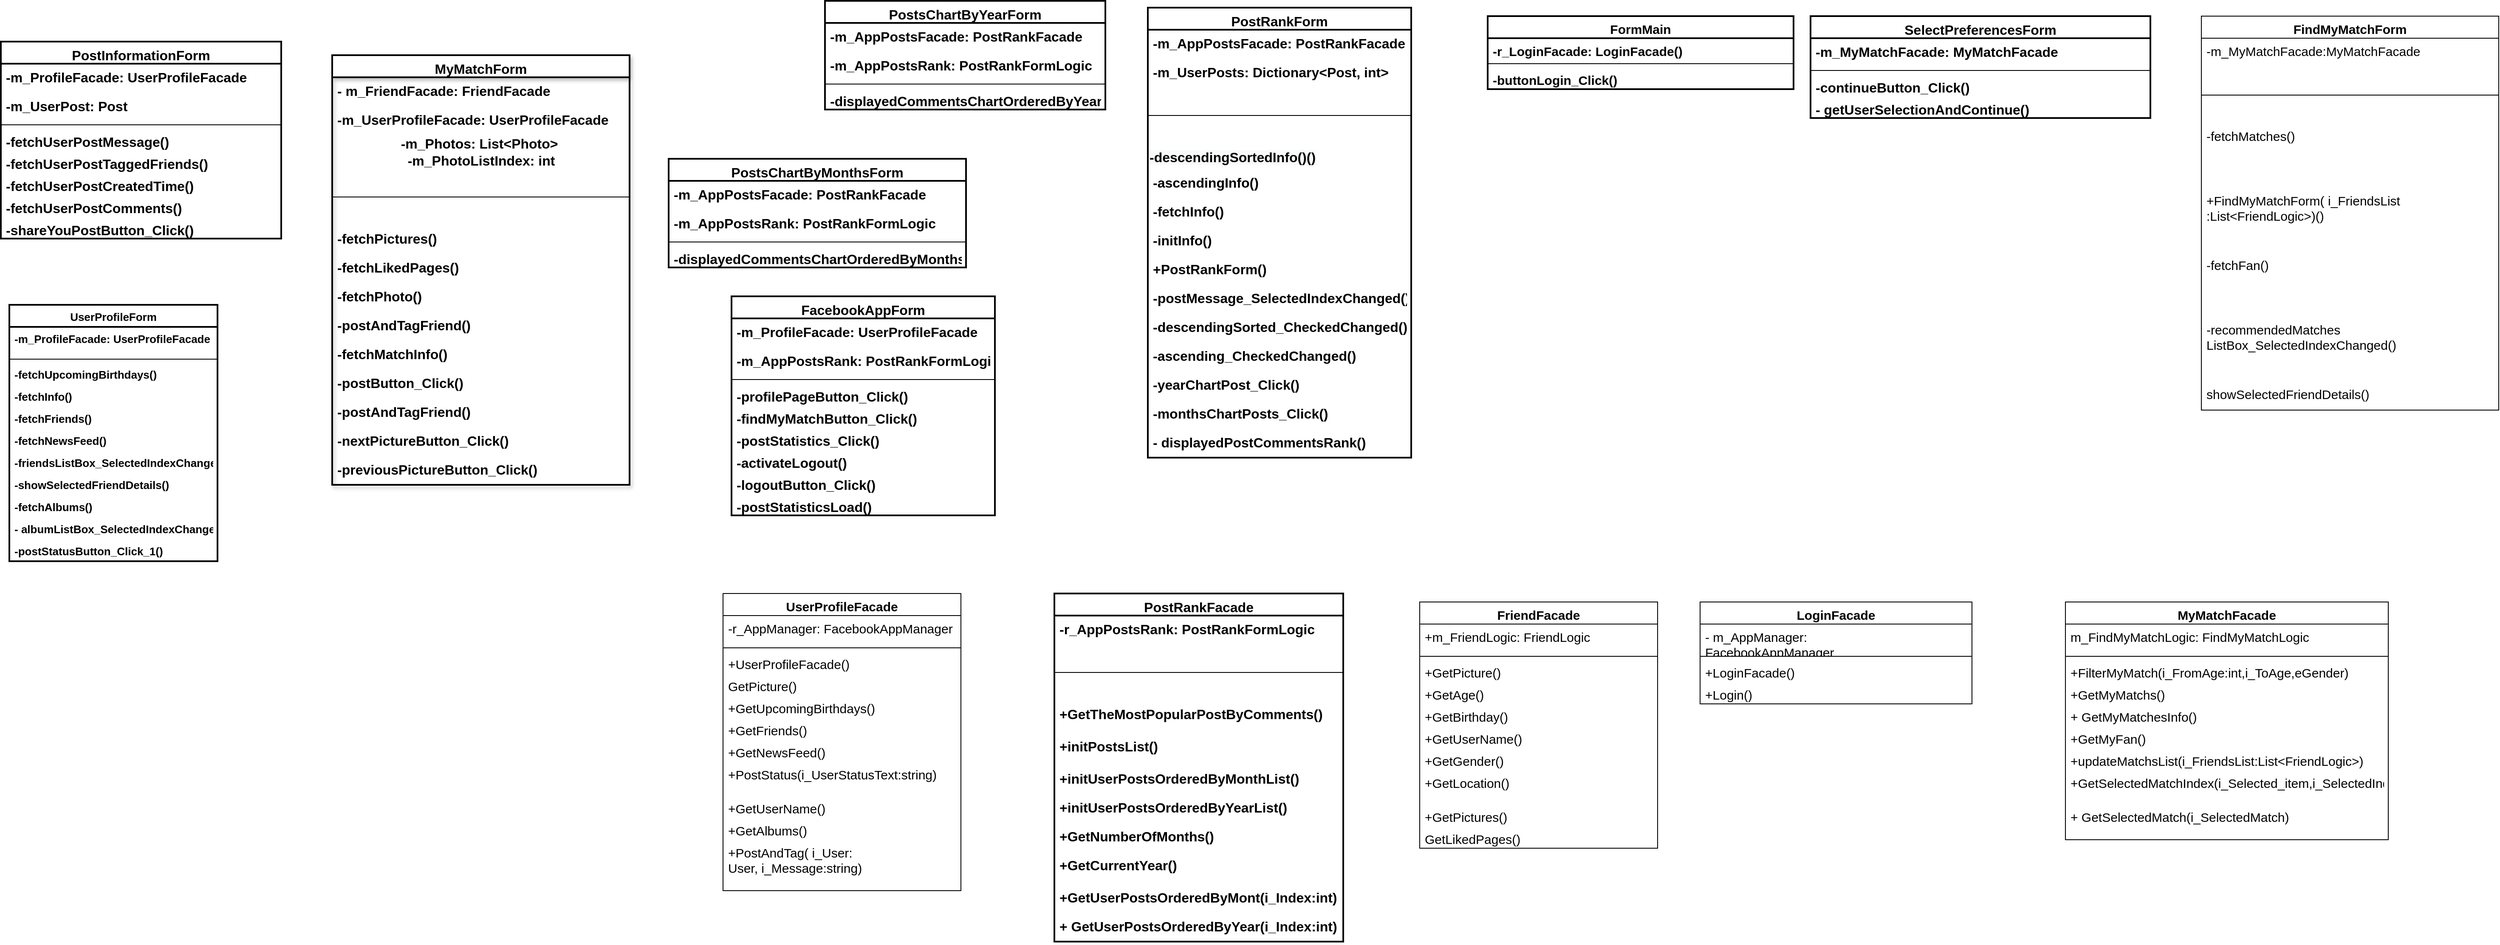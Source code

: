 <mxfile version="15.7.3" type="device"><diagram id="BC6p_SAtIp1NFy3oTph0" name="Page-1"><mxGraphModel dx="6889" dy="3497" grid="1" gridSize="10" guides="1" tooltips="1" connect="1" arrows="1" fold="1" page="1" pageScale="1" pageWidth="827" pageHeight="1169" math="0" shadow="0"><root><mxCell id="0"/><mxCell id="1" parent="0"/><mxCell id="ArRMYHsxe0wzCzeRXzFu-1" value="UserProfileFacade" style="swimlane;fontStyle=1;align=center;verticalAlign=top;childLayout=stackLayout;horizontal=1;startSize=26;horizontalStack=0;resizeParent=1;resizeParentMax=0;resizeLast=0;collapsible=1;marginBottom=0;fontSize=15;" parent="1" vertex="1"><mxGeometry x="-1590" y="50" width="280" height="350" as="geometry"/></mxCell><mxCell id="ArRMYHsxe0wzCzeRXzFu-2" value="-r_AppManager: FacebookAppManager" style="text;strokeColor=none;fillColor=none;align=left;verticalAlign=top;spacingLeft=4;spacingRight=4;overflow=hidden;rotatable=0;points=[[0,0.5],[1,0.5]];portConstraint=eastwest;fontSize=15;" parent="ArRMYHsxe0wzCzeRXzFu-1" vertex="1"><mxGeometry y="26" width="280" height="34" as="geometry"/></mxCell><mxCell id="ArRMYHsxe0wzCzeRXzFu-3" value="" style="line;strokeWidth=1;fillColor=none;align=left;verticalAlign=middle;spacingTop=-1;spacingLeft=3;spacingRight=3;rotatable=0;labelPosition=right;points=[];portConstraint=eastwest;fontSize=15;" parent="ArRMYHsxe0wzCzeRXzFu-1" vertex="1"><mxGeometry y="60" width="280" height="8" as="geometry"/></mxCell><mxCell id="ArRMYHsxe0wzCzeRXzFu-4" value="+UserProfileFacade()" style="text;strokeColor=none;fillColor=none;align=left;verticalAlign=top;spacingLeft=4;spacingRight=4;overflow=hidden;rotatable=0;points=[[0,0.5],[1,0.5]];portConstraint=eastwest;fontSize=15;" parent="ArRMYHsxe0wzCzeRXzFu-1" vertex="1"><mxGeometry y="68" width="280" height="26" as="geometry"/></mxCell><mxCell id="ArRMYHsxe0wzCzeRXzFu-5" value="GetPicture()" style="text;strokeColor=none;fillColor=none;align=left;verticalAlign=top;spacingLeft=4;spacingRight=4;overflow=hidden;rotatable=0;points=[[0,0.5],[1,0.5]];portConstraint=eastwest;fontSize=15;" parent="ArRMYHsxe0wzCzeRXzFu-1" vertex="1"><mxGeometry y="94" width="280" height="26" as="geometry"/></mxCell><mxCell id="ArRMYHsxe0wzCzeRXzFu-6" value="+GetUpcomingBirthdays()" style="text;strokeColor=none;fillColor=none;align=left;verticalAlign=top;spacingLeft=4;spacingRight=4;overflow=hidden;rotatable=0;points=[[0,0.5],[1,0.5]];portConstraint=eastwest;fontSize=15;" parent="ArRMYHsxe0wzCzeRXzFu-1" vertex="1"><mxGeometry y="120" width="280" height="26" as="geometry"/></mxCell><mxCell id="ArRMYHsxe0wzCzeRXzFu-7" value="+GetFriends()" style="text;strokeColor=none;fillColor=none;align=left;verticalAlign=top;spacingLeft=4;spacingRight=4;overflow=hidden;rotatable=0;points=[[0,0.5],[1,0.5]];portConstraint=eastwest;fontSize=15;" parent="ArRMYHsxe0wzCzeRXzFu-1" vertex="1"><mxGeometry y="146" width="280" height="26" as="geometry"/></mxCell><mxCell id="ArRMYHsxe0wzCzeRXzFu-8" value="+GetNewsFeed()" style="text;strokeColor=none;fillColor=none;align=left;verticalAlign=top;spacingLeft=4;spacingRight=4;overflow=hidden;rotatable=0;points=[[0,0.5],[1,0.5]];portConstraint=eastwest;fontSize=15;" parent="ArRMYHsxe0wzCzeRXzFu-1" vertex="1"><mxGeometry y="172" width="280" height="26" as="geometry"/></mxCell><mxCell id="ArRMYHsxe0wzCzeRXzFu-9" value="+PostStatus(i_UserStatusText:string)" style="text;strokeColor=none;fillColor=none;align=left;verticalAlign=top;spacingLeft=4;spacingRight=4;overflow=hidden;rotatable=0;points=[[0,0.5],[1,0.5]];portConstraint=eastwest;fontSize=15;" parent="ArRMYHsxe0wzCzeRXzFu-1" vertex="1"><mxGeometry y="198" width="280" height="40" as="geometry"/></mxCell><mxCell id="ArRMYHsxe0wzCzeRXzFu-10" value="+GetUserName()" style="text;strokeColor=none;fillColor=none;align=left;verticalAlign=top;spacingLeft=4;spacingRight=4;overflow=hidden;rotatable=0;points=[[0,0.5],[1,0.5]];portConstraint=eastwest;fontSize=15;" parent="ArRMYHsxe0wzCzeRXzFu-1" vertex="1"><mxGeometry y="238" width="280" height="26" as="geometry"/></mxCell><mxCell id="ArRMYHsxe0wzCzeRXzFu-11" value="+GetAlbums()" style="text;strokeColor=none;fillColor=none;align=left;verticalAlign=top;spacingLeft=4;spacingRight=4;overflow=hidden;rotatable=0;points=[[0,0.5],[1,0.5]];portConstraint=eastwest;fontSize=15;" parent="ArRMYHsxe0wzCzeRXzFu-1" vertex="1"><mxGeometry y="264" width="280" height="26" as="geometry"/></mxCell><mxCell id="ArRMYHsxe0wzCzeRXzFu-12" value="+PostAndTag( i_User:&#10;User, i_Message:string)" style="text;strokeColor=none;fillColor=none;align=left;verticalAlign=top;spacingLeft=4;spacingRight=4;overflow=hidden;rotatable=0;points=[[0,0.5],[1,0.5]];portConstraint=eastwest;fontSize=15;" parent="ArRMYHsxe0wzCzeRXzFu-1" vertex="1"><mxGeometry y="290" width="280" height="60" as="geometry"/></mxCell><mxCell id="Hckl_3sYu1NP0Hbm4hCR-1" value="PostRankFacade" style="swimlane;fontStyle=1;align=center;verticalAlign=top;childLayout=stackLayout;horizontal=1;startSize=26;horizontalStack=0;resizeParent=1;resizeParentMax=0;resizeLast=0;collapsible=1;marginBottom=0;fontSize=16;strokeWidth=2;" vertex="1" parent="1"><mxGeometry x="-1200" y="50" width="340" height="410" as="geometry"/></mxCell><mxCell id="Hckl_3sYu1NP0Hbm4hCR-2" value="-r_AppPostsRank: PostRankFormLogic" style="text;strokeColor=none;fillColor=none;align=left;verticalAlign=top;spacingLeft=4;spacingRight=4;overflow=hidden;rotatable=0;points=[[0,0.5],[1,0.5]];portConstraint=eastwest;fontSize=16;fontStyle=1" vertex="1" parent="Hckl_3sYu1NP0Hbm4hCR-1"><mxGeometry y="26" width="340" height="34" as="geometry"/></mxCell><mxCell id="Hckl_3sYu1NP0Hbm4hCR-5" value="" style="line;strokeWidth=1;fillColor=none;align=left;verticalAlign=middle;spacingTop=-1;spacingLeft=3;spacingRight=3;rotatable=0;labelPosition=right;points=[];portConstraint=eastwest;fontSize=16;fontStyle=1" vertex="1" parent="Hckl_3sYu1NP0Hbm4hCR-1"><mxGeometry y="60" width="340" height="66" as="geometry"/></mxCell><mxCell id="Hckl_3sYu1NP0Hbm4hCR-13" value="+GetTheMostPopularPostByComments()" style="text;align=left;verticalAlign=top;spacingLeft=4;spacingRight=4;overflow=hidden;rotatable=0;points=[[0,0.5],[1,0.5]];portConstraint=eastwest;fontSize=16;fontStyle=1" vertex="1" parent="Hckl_3sYu1NP0Hbm4hCR-1"><mxGeometry y="126" width="340" height="38" as="geometry"/></mxCell><mxCell id="Hckl_3sYu1NP0Hbm4hCR-14" value="+initPostsList()" style="text;align=left;verticalAlign=top;spacingLeft=4;spacingRight=4;overflow=hidden;rotatable=0;points=[[0,0.5],[1,0.5]];portConstraint=eastwest;fontSize=16;fontStyle=1" vertex="1" parent="Hckl_3sYu1NP0Hbm4hCR-1"><mxGeometry y="164" width="340" height="38" as="geometry"/></mxCell><mxCell id="Hckl_3sYu1NP0Hbm4hCR-6" value="+initUserPostsOrderedByMonthList()" style="text;align=left;verticalAlign=top;spacingLeft=4;spacingRight=4;overflow=hidden;rotatable=0;points=[[0,0.5],[1,0.5]];portConstraint=eastwest;fontSize=16;fontStyle=1" vertex="1" parent="Hckl_3sYu1NP0Hbm4hCR-1"><mxGeometry y="202" width="340" height="34" as="geometry"/></mxCell><mxCell id="Hckl_3sYu1NP0Hbm4hCR-7" value="+initUserPostsOrderedByYearList()" style="text;align=left;verticalAlign=top;spacingLeft=4;spacingRight=4;overflow=hidden;rotatable=0;points=[[0,0.5],[1,0.5]];portConstraint=eastwest;fontSize=16;fontStyle=1" vertex="1" parent="Hckl_3sYu1NP0Hbm4hCR-1"><mxGeometry y="236" width="340" height="34" as="geometry"/></mxCell><mxCell id="Hckl_3sYu1NP0Hbm4hCR-8" value="+GetNumberOfMonths()" style="text;align=left;verticalAlign=top;spacingLeft=4;spacingRight=4;overflow=hidden;rotatable=0;points=[[0,0.5],[1,0.5]];portConstraint=eastwest;fontSize=16;fontStyle=1" vertex="1" parent="Hckl_3sYu1NP0Hbm4hCR-1"><mxGeometry y="270" width="340" height="34" as="geometry"/></mxCell><mxCell id="Hckl_3sYu1NP0Hbm4hCR-9" value="+GetCurrentYear()" style="text;align=left;verticalAlign=top;spacingLeft=4;spacingRight=4;overflow=hidden;rotatable=0;points=[[0,0.5],[1,0.5]];portConstraint=eastwest;fontSize=16;fontStyle=1" vertex="1" parent="Hckl_3sYu1NP0Hbm4hCR-1"><mxGeometry y="304" width="340" height="38" as="geometry"/></mxCell><mxCell id="Hckl_3sYu1NP0Hbm4hCR-10" value="+GetUserPostsOrderedByMont(i_Index:int)" style="text;align=left;verticalAlign=top;spacingLeft=4;spacingRight=4;overflow=hidden;rotatable=0;points=[[0,0.5],[1,0.5]];portConstraint=eastwest;fontSize=16;fontStyle=1" vertex="1" parent="Hckl_3sYu1NP0Hbm4hCR-1"><mxGeometry y="342" width="340" height="34" as="geometry"/></mxCell><mxCell id="Hckl_3sYu1NP0Hbm4hCR-11" value="+ GetUserPostsOrderedByYear(i_Index:int)" style="text;align=left;verticalAlign=top;spacingLeft=4;spacingRight=4;overflow=hidden;rotatable=0;points=[[0,0.5],[1,0.5]];portConstraint=eastwest;fontSize=16;fontStyle=1" vertex="1" parent="Hckl_3sYu1NP0Hbm4hCR-1"><mxGeometry y="376" width="340" height="34" as="geometry"/></mxCell><mxCell id="Hckl_3sYu1NP0Hbm4hCR-16" value="FriendFacade" style="swimlane;fontStyle=1;align=center;verticalAlign=top;childLayout=stackLayout;horizontal=1;startSize=26;horizontalStack=0;resizeParent=1;resizeParentMax=0;resizeLast=0;collapsible=1;marginBottom=0;fontSize=15;" vertex="1" parent="1"><mxGeometry x="-770" y="60" width="280" height="290" as="geometry"/></mxCell><mxCell id="Hckl_3sYu1NP0Hbm4hCR-17" value="+m_FriendLogic: FriendLogic" style="text;strokeColor=none;fillColor=none;align=left;verticalAlign=top;spacingLeft=4;spacingRight=4;overflow=hidden;rotatable=0;points=[[0,0.5],[1,0.5]];portConstraint=eastwest;fontSize=15;" vertex="1" parent="Hckl_3sYu1NP0Hbm4hCR-16"><mxGeometry y="26" width="280" height="34" as="geometry"/></mxCell><mxCell id="Hckl_3sYu1NP0Hbm4hCR-18" value="" style="line;strokeWidth=1;fillColor=none;align=left;verticalAlign=middle;spacingTop=-1;spacingLeft=3;spacingRight=3;rotatable=0;labelPosition=right;points=[];portConstraint=eastwest;fontSize=15;" vertex="1" parent="Hckl_3sYu1NP0Hbm4hCR-16"><mxGeometry y="60" width="280" height="8" as="geometry"/></mxCell><mxCell id="Hckl_3sYu1NP0Hbm4hCR-19" value="+GetPicture()" style="text;strokeColor=none;fillColor=none;align=left;verticalAlign=top;spacingLeft=4;spacingRight=4;overflow=hidden;rotatable=0;points=[[0,0.5],[1,0.5]];portConstraint=eastwest;fontSize=15;" vertex="1" parent="Hckl_3sYu1NP0Hbm4hCR-16"><mxGeometry y="68" width="280" height="26" as="geometry"/></mxCell><mxCell id="Hckl_3sYu1NP0Hbm4hCR-20" value="+GetAge()" style="text;strokeColor=none;fillColor=none;align=left;verticalAlign=top;spacingLeft=4;spacingRight=4;overflow=hidden;rotatable=0;points=[[0,0.5],[1,0.5]];portConstraint=eastwest;fontSize=15;" vertex="1" parent="Hckl_3sYu1NP0Hbm4hCR-16"><mxGeometry y="94" width="280" height="26" as="geometry"/></mxCell><mxCell id="Hckl_3sYu1NP0Hbm4hCR-21" value="+GetBirthday()" style="text;strokeColor=none;fillColor=none;align=left;verticalAlign=top;spacingLeft=4;spacingRight=4;overflow=hidden;rotatable=0;points=[[0,0.5],[1,0.5]];portConstraint=eastwest;fontSize=15;" vertex="1" parent="Hckl_3sYu1NP0Hbm4hCR-16"><mxGeometry y="120" width="280" height="26" as="geometry"/></mxCell><mxCell id="Hckl_3sYu1NP0Hbm4hCR-22" value="+GetUserName()" style="text;strokeColor=none;fillColor=none;align=left;verticalAlign=top;spacingLeft=4;spacingRight=4;overflow=hidden;rotatable=0;points=[[0,0.5],[1,0.5]];portConstraint=eastwest;fontSize=15;" vertex="1" parent="Hckl_3sYu1NP0Hbm4hCR-16"><mxGeometry y="146" width="280" height="26" as="geometry"/></mxCell><mxCell id="Hckl_3sYu1NP0Hbm4hCR-23" value="+GetGender()" style="text;strokeColor=none;fillColor=none;align=left;verticalAlign=top;spacingLeft=4;spacingRight=4;overflow=hidden;rotatable=0;points=[[0,0.5],[1,0.5]];portConstraint=eastwest;fontSize=15;" vertex="1" parent="Hckl_3sYu1NP0Hbm4hCR-16"><mxGeometry y="172" width="280" height="26" as="geometry"/></mxCell><mxCell id="Hckl_3sYu1NP0Hbm4hCR-24" value="+GetLocation()" style="text;strokeColor=none;fillColor=none;align=left;verticalAlign=top;spacingLeft=4;spacingRight=4;overflow=hidden;rotatable=0;points=[[0,0.5],[1,0.5]];portConstraint=eastwest;fontSize=15;" vertex="1" parent="Hckl_3sYu1NP0Hbm4hCR-16"><mxGeometry y="198" width="280" height="40" as="geometry"/></mxCell><mxCell id="Hckl_3sYu1NP0Hbm4hCR-25" value="+GetPictures()" style="text;strokeColor=none;fillColor=none;align=left;verticalAlign=top;spacingLeft=4;spacingRight=4;overflow=hidden;rotatable=0;points=[[0,0.5],[1,0.5]];portConstraint=eastwest;fontSize=15;" vertex="1" parent="Hckl_3sYu1NP0Hbm4hCR-16"><mxGeometry y="238" width="280" height="26" as="geometry"/></mxCell><mxCell id="Hckl_3sYu1NP0Hbm4hCR-26" value="GetLikedPages()" style="text;strokeColor=none;fillColor=none;align=left;verticalAlign=top;spacingLeft=4;spacingRight=4;overflow=hidden;rotatable=0;points=[[0,0.5],[1,0.5]];portConstraint=eastwest;fontSize=15;" vertex="1" parent="Hckl_3sYu1NP0Hbm4hCR-16"><mxGeometry y="264" width="280" height="26" as="geometry"/></mxCell><mxCell id="Hckl_3sYu1NP0Hbm4hCR-28" value="LoginFacade" style="swimlane;fontStyle=1;align=center;verticalAlign=top;childLayout=stackLayout;horizontal=1;startSize=26;horizontalStack=0;resizeParent=1;resizeParentMax=0;resizeLast=0;collapsible=1;marginBottom=0;fontSize=15;" vertex="1" parent="1"><mxGeometry x="-440" y="60" width="320" height="120" as="geometry"/></mxCell><mxCell id="Hckl_3sYu1NP0Hbm4hCR-29" value="- m_AppManager:&#10;FacebookAppManager" style="text;strokeColor=none;fillColor=none;align=left;verticalAlign=top;spacingLeft=4;spacingRight=4;overflow=hidden;rotatable=0;points=[[0,0.5],[1,0.5]];portConstraint=eastwest;fontSize=15;" vertex="1" parent="Hckl_3sYu1NP0Hbm4hCR-28"><mxGeometry y="26" width="320" height="34" as="geometry"/></mxCell><mxCell id="Hckl_3sYu1NP0Hbm4hCR-30" value="" style="line;strokeWidth=1;fillColor=none;align=left;verticalAlign=middle;spacingTop=-1;spacingLeft=3;spacingRight=3;rotatable=0;labelPosition=right;points=[];portConstraint=eastwest;fontSize=15;" vertex="1" parent="Hckl_3sYu1NP0Hbm4hCR-28"><mxGeometry y="60" width="320" height="8" as="geometry"/></mxCell><mxCell id="Hckl_3sYu1NP0Hbm4hCR-31" value="+LoginFacade()" style="text;strokeColor=none;fillColor=none;align=left;verticalAlign=top;spacingLeft=4;spacingRight=4;overflow=hidden;rotatable=0;points=[[0,0.5],[1,0.5]];portConstraint=eastwest;fontSize=15;" vertex="1" parent="Hckl_3sYu1NP0Hbm4hCR-28"><mxGeometry y="68" width="320" height="26" as="geometry"/></mxCell><mxCell id="Hckl_3sYu1NP0Hbm4hCR-32" value="+Login()" style="text;strokeColor=none;fillColor=none;align=left;verticalAlign=top;spacingLeft=4;spacingRight=4;overflow=hidden;rotatable=0;points=[[0,0.5],[1,0.5]];portConstraint=eastwest;fontSize=15;" vertex="1" parent="Hckl_3sYu1NP0Hbm4hCR-28"><mxGeometry y="94" width="320" height="26" as="geometry"/></mxCell><mxCell id="Hckl_3sYu1NP0Hbm4hCR-33" value="MyMatchFacade" style="swimlane;fontStyle=1;align=center;verticalAlign=top;childLayout=stackLayout;horizontal=1;startSize=26;horizontalStack=0;resizeParent=1;resizeParentMax=0;resizeLast=0;collapsible=1;marginBottom=0;fontSize=15;" vertex="1" parent="1"><mxGeometry x="-10" y="60" width="380" height="280" as="geometry"/></mxCell><mxCell id="Hckl_3sYu1NP0Hbm4hCR-34" value="m_FindMyMatchLogic: FindMyMatchLogic" style="text;strokeColor=none;fillColor=none;align=left;verticalAlign=top;spacingLeft=4;spacingRight=4;overflow=hidden;rotatable=0;points=[[0,0.5],[1,0.5]];portConstraint=eastwest;fontSize=15;" vertex="1" parent="Hckl_3sYu1NP0Hbm4hCR-33"><mxGeometry y="26" width="380" height="34" as="geometry"/></mxCell><mxCell id="Hckl_3sYu1NP0Hbm4hCR-35" value="" style="line;strokeWidth=1;fillColor=none;align=left;verticalAlign=middle;spacingTop=-1;spacingLeft=3;spacingRight=3;rotatable=0;labelPosition=right;points=[];portConstraint=eastwest;fontSize=15;" vertex="1" parent="Hckl_3sYu1NP0Hbm4hCR-33"><mxGeometry y="60" width="380" height="8" as="geometry"/></mxCell><mxCell id="Hckl_3sYu1NP0Hbm4hCR-36" value="+FilterMyMatch(i_FromAge:int,i_ToAge,eGender)" style="text;strokeColor=none;fillColor=none;align=left;verticalAlign=top;spacingLeft=4;spacingRight=4;overflow=hidden;rotatable=0;points=[[0,0.5],[1,0.5]];portConstraint=eastwest;fontSize=15;" vertex="1" parent="Hckl_3sYu1NP0Hbm4hCR-33"><mxGeometry y="68" width="380" height="26" as="geometry"/></mxCell><mxCell id="Hckl_3sYu1NP0Hbm4hCR-37" value="+GetMyMatchs()" style="text;strokeColor=none;fillColor=none;align=left;verticalAlign=top;spacingLeft=4;spacingRight=4;overflow=hidden;rotatable=0;points=[[0,0.5],[1,0.5]];portConstraint=eastwest;fontSize=15;" vertex="1" parent="Hckl_3sYu1NP0Hbm4hCR-33"><mxGeometry y="94" width="380" height="26" as="geometry"/></mxCell><mxCell id="Hckl_3sYu1NP0Hbm4hCR-38" value="+ GetMyMatchesInfo()" style="text;strokeColor=none;fillColor=none;align=left;verticalAlign=top;spacingLeft=4;spacingRight=4;overflow=hidden;rotatable=0;points=[[0,0.5],[1,0.5]];portConstraint=eastwest;fontSize=15;" vertex="1" parent="Hckl_3sYu1NP0Hbm4hCR-33"><mxGeometry y="120" width="380" height="26" as="geometry"/></mxCell><mxCell id="Hckl_3sYu1NP0Hbm4hCR-39" value="+GetMyFan()" style="text;strokeColor=none;fillColor=none;align=left;verticalAlign=top;spacingLeft=4;spacingRight=4;overflow=hidden;rotatable=0;points=[[0,0.5],[1,0.5]];portConstraint=eastwest;fontSize=15;" vertex="1" parent="Hckl_3sYu1NP0Hbm4hCR-33"><mxGeometry y="146" width="380" height="26" as="geometry"/></mxCell><mxCell id="Hckl_3sYu1NP0Hbm4hCR-40" value="+updateMatchsList(i_FriendsList:List&lt;FriendLogic&gt;)" style="text;strokeColor=none;fillColor=none;align=left;verticalAlign=top;spacingLeft=4;spacingRight=4;overflow=hidden;rotatable=0;points=[[0,0.5],[1,0.5]];portConstraint=eastwest;fontSize=15;" vertex="1" parent="Hckl_3sYu1NP0Hbm4hCR-33"><mxGeometry y="172" width="380" height="26" as="geometry"/></mxCell><mxCell id="Hckl_3sYu1NP0Hbm4hCR-41" value="+GetSelectedMatchIndex(i_Selected_item,i_SelectedIndex)" style="text;strokeColor=none;fillColor=none;align=left;verticalAlign=top;spacingLeft=4;spacingRight=4;overflow=hidden;rotatable=0;points=[[0,0.5],[1,0.5]];portConstraint=eastwest;fontSize=15;" vertex="1" parent="Hckl_3sYu1NP0Hbm4hCR-33"><mxGeometry y="198" width="380" height="40" as="geometry"/></mxCell><mxCell id="Hckl_3sYu1NP0Hbm4hCR-42" value="+ GetSelectedMatch(i_SelectedMatch)" style="text;strokeColor=none;fillColor=none;align=left;verticalAlign=top;spacingLeft=4;spacingRight=4;overflow=hidden;rotatable=0;points=[[0,0.5],[1,0.5]];portConstraint=eastwest;fontSize=15;" vertex="1" parent="Hckl_3sYu1NP0Hbm4hCR-33"><mxGeometry y="238" width="380" height="42" as="geometry"/></mxCell><mxCell id="Hckl_3sYu1NP0Hbm4hCR-46" value="FindMyMatchForm" style="swimlane;fontStyle=1;align=center;verticalAlign=top;childLayout=stackLayout;horizontal=1;startSize=26;horizontalStack=0;resizeParent=1;resizeParentMax=0;resizeLast=0;collapsible=1;marginBottom=0;fontSize=15;" vertex="1" parent="1"><mxGeometry x="150" y="-630" width="350" height="464" as="geometry"/></mxCell><mxCell id="Hckl_3sYu1NP0Hbm4hCR-47" value="-m_MyMatchFacade:MyMatchFacade" style="text;strokeColor=none;fillColor=none;align=left;verticalAlign=top;spacingLeft=4;spacingRight=4;overflow=hidden;rotatable=0;points=[[0,0.5],[1,0.5]];portConstraint=eastwest;fontSize=15;" vertex="1" parent="Hckl_3sYu1NP0Hbm4hCR-46"><mxGeometry y="26" width="350" height="34" as="geometry"/></mxCell><mxCell id="Hckl_3sYu1NP0Hbm4hCR-49" value="" style="line;strokeWidth=1;fillColor=none;align=left;verticalAlign=middle;spacingTop=-1;spacingLeft=3;spacingRight=3;rotatable=0;labelPosition=right;points=[];portConstraint=eastwest;fontSize=15;" vertex="1" parent="Hckl_3sYu1NP0Hbm4hCR-46"><mxGeometry y="60" width="350" height="66" as="geometry"/></mxCell><mxCell id="Hckl_3sYu1NP0Hbm4hCR-60" value="-fetchMatches()" style="text;align=left;verticalAlign=top;spacingLeft=4;spacingRight=4;overflow=hidden;rotatable=0;points=[[0,0.5],[1,0.5]];portConstraint=eastwest;fontSize=15;" vertex="1" parent="Hckl_3sYu1NP0Hbm4hCR-46"><mxGeometry y="126" width="350" height="76" as="geometry"/></mxCell><mxCell id="Hckl_3sYu1NP0Hbm4hCR-50" value="+FindMyMatchForm( i_FriendsList&#10;:List&lt;FriendLogic&gt;)()" style="text;align=left;verticalAlign=top;spacingLeft=4;spacingRight=4;overflow=hidden;rotatable=0;points=[[0,0.5],[1,0.5]];portConstraint=eastwest;fontSize=15;" vertex="1" parent="Hckl_3sYu1NP0Hbm4hCR-46"><mxGeometry y="202" width="350" height="76" as="geometry"/></mxCell><mxCell id="Hckl_3sYu1NP0Hbm4hCR-51" value="-fetchFan()" style="text;align=left;verticalAlign=top;spacingLeft=4;spacingRight=4;overflow=hidden;rotatable=0;points=[[0,0.5],[1,0.5]];portConstraint=eastwest;fontSize=15;" vertex="1" parent="Hckl_3sYu1NP0Hbm4hCR-46"><mxGeometry y="278" width="350" height="76" as="geometry"/></mxCell><mxCell id="Hckl_3sYu1NP0Hbm4hCR-52" value="-recommendedMatches&#10;ListBox_SelectedIndexChanged()" style="text;align=left;verticalAlign=top;spacingLeft=4;spacingRight=4;overflow=hidden;rotatable=0;points=[[0,0.5],[1,0.5]];portConstraint=eastwest;fontSize=15;" vertex="1" parent="Hckl_3sYu1NP0Hbm4hCR-46"><mxGeometry y="354" width="350" height="76" as="geometry"/></mxCell><mxCell id="Hckl_3sYu1NP0Hbm4hCR-53" value="showSelectedFriendDetails()" style="text;strokeColor=none;fillColor=none;align=left;verticalAlign=top;spacingLeft=4;spacingRight=4;overflow=hidden;rotatable=0;points=[[0,0.5],[1,0.5]];portConstraint=eastwest;fontSize=15;" vertex="1" parent="Hckl_3sYu1NP0Hbm4hCR-46"><mxGeometry y="430" width="350" height="34" as="geometry"/></mxCell><mxCell id="Hckl_3sYu1NP0Hbm4hCR-61" value="SelectPreferencesForm" style="swimlane;fontStyle=1;align=center;verticalAlign=top;childLayout=stackLayout;horizontal=1;startSize=26;horizontalStack=0;resizeParent=1;resizeParentMax=0;resizeLast=0;collapsible=1;marginBottom=0;fontSize=16;strokeWidth=2;" vertex="1" parent="1"><mxGeometry x="-310" y="-630" width="400" height="120" as="geometry"/></mxCell><mxCell id="Hckl_3sYu1NP0Hbm4hCR-62" value="-m_MyMatchFacade: MyMatchFacade" style="text;strokeColor=none;fillColor=none;align=left;verticalAlign=top;spacingLeft=4;spacingRight=4;overflow=hidden;rotatable=0;points=[[0,0.5],[1,0.5]];portConstraint=eastwest;fontSize=16;fontStyle=1" vertex="1" parent="Hckl_3sYu1NP0Hbm4hCR-61"><mxGeometry y="26" width="400" height="34" as="geometry"/></mxCell><mxCell id="Hckl_3sYu1NP0Hbm4hCR-63" value="" style="line;strokeWidth=1;fillColor=none;align=left;verticalAlign=middle;spacingTop=-1;spacingLeft=3;spacingRight=3;rotatable=0;labelPosition=right;points=[];portConstraint=eastwest;fontSize=16;fontStyle=1" vertex="1" parent="Hckl_3sYu1NP0Hbm4hCR-61"><mxGeometry y="60" width="400" height="8" as="geometry"/></mxCell><mxCell id="Hckl_3sYu1NP0Hbm4hCR-64" value="-continueButton_Click()" style="text;strokeColor=none;fillColor=none;align=left;verticalAlign=top;spacingLeft=4;spacingRight=4;overflow=hidden;rotatable=0;points=[[0,0.5],[1,0.5]];portConstraint=eastwest;fontSize=16;fontStyle=1" vertex="1" parent="Hckl_3sYu1NP0Hbm4hCR-61"><mxGeometry y="68" width="400" height="26" as="geometry"/></mxCell><mxCell id="Hckl_3sYu1NP0Hbm4hCR-65" value="- getUserSelectionAndContinue()" style="text;strokeColor=none;fillColor=none;align=left;verticalAlign=top;spacingLeft=4;spacingRight=4;overflow=hidden;rotatable=0;points=[[0,0.5],[1,0.5]];portConstraint=eastwest;fontSize=16;fontStyle=1" vertex="1" parent="Hckl_3sYu1NP0Hbm4hCR-61"><mxGeometry y="94" width="400" height="26" as="geometry"/></mxCell><mxCell id="Hckl_3sYu1NP0Hbm4hCR-66" value="FormMain" style="swimlane;fontStyle=1;align=center;verticalAlign=top;childLayout=stackLayout;horizontal=1;startSize=26;horizontalStack=0;resizeParent=1;resizeParentMax=0;resizeLast=0;collapsible=1;marginBottom=0;fontSize=15;strokeWidth=2;" vertex="1" parent="1"><mxGeometry x="-690" y="-630" width="360" height="86" as="geometry"/></mxCell><mxCell id="Hckl_3sYu1NP0Hbm4hCR-67" value="-r_LoginFacade: LoginFacade()" style="text;strokeColor=none;fillColor=none;align=left;verticalAlign=top;spacingLeft=4;spacingRight=4;overflow=hidden;rotatable=0;points=[[0,0.5],[1,0.5]];portConstraint=eastwest;fontSize=15;fontStyle=1" vertex="1" parent="Hckl_3sYu1NP0Hbm4hCR-66"><mxGeometry y="26" width="360" height="26" as="geometry"/></mxCell><mxCell id="Hckl_3sYu1NP0Hbm4hCR-68" value="" style="line;strokeWidth=1;fillColor=none;align=left;verticalAlign=middle;spacingTop=-1;spacingLeft=3;spacingRight=3;rotatable=0;labelPosition=right;points=[];portConstraint=eastwest;fontSize=15;fontStyle=1" vertex="1" parent="Hckl_3sYu1NP0Hbm4hCR-66"><mxGeometry y="52" width="360" height="8" as="geometry"/></mxCell><mxCell id="Hckl_3sYu1NP0Hbm4hCR-69" value="-buttonLogin_Click()" style="text;strokeColor=none;fillColor=none;align=left;verticalAlign=top;spacingLeft=4;spacingRight=4;overflow=hidden;rotatable=0;points=[[0,0.5],[1,0.5]];portConstraint=eastwest;fontSize=15;fontStyle=1" vertex="1" parent="Hckl_3sYu1NP0Hbm4hCR-66"><mxGeometry y="60" width="360" height="26" as="geometry"/></mxCell><mxCell id="Hckl_3sYu1NP0Hbm4hCR-70" value="PostRankForm" style="swimlane;fontStyle=1;align=center;verticalAlign=top;childLayout=stackLayout;horizontal=1;startSize=26;horizontalStack=0;resizeParent=1;resizeParentMax=0;resizeLast=0;collapsible=1;marginBottom=0;fontSize=16;strokeWidth=2;" vertex="1" parent="1"><mxGeometry x="-1090" y="-640" width="310" height="530" as="geometry"/></mxCell><mxCell id="Hckl_3sYu1NP0Hbm4hCR-71" value="-m_AppPostsFacade: PostRankFacade" style="text;strokeColor=none;fillColor=none;align=left;verticalAlign=top;spacingLeft=4;spacingRight=4;overflow=hidden;rotatable=0;points=[[0,0.5],[1,0.5]];portConstraint=eastwest;fontSize=16;fontStyle=1" vertex="1" parent="Hckl_3sYu1NP0Hbm4hCR-70"><mxGeometry y="26" width="310" height="34" as="geometry"/></mxCell><mxCell id="Hckl_3sYu1NP0Hbm4hCR-73" value="-m_UserPosts: Dictionary&lt;Post, int&gt; " style="text;strokeColor=none;fillColor=none;align=left;verticalAlign=top;spacingLeft=4;spacingRight=4;overflow=hidden;rotatable=0;points=[[0,0.5],[1,0.5]];portConstraint=eastwest;fontSize=16;fontStyle=1" vertex="1" parent="Hckl_3sYu1NP0Hbm4hCR-70"><mxGeometry y="60" width="310" height="34" as="geometry"/></mxCell><mxCell id="Hckl_3sYu1NP0Hbm4hCR-74" value="" style="line;strokeWidth=1;fillColor=none;align=left;verticalAlign=middle;spacingTop=-1;spacingLeft=3;spacingRight=3;rotatable=0;labelPosition=right;points=[];portConstraint=eastwest;fontSize=16;fontStyle=1" vertex="1" parent="Hckl_3sYu1NP0Hbm4hCR-70"><mxGeometry y="94" width="310" height="66" as="geometry"/></mxCell><mxCell id="Hckl_3sYu1NP0Hbm4hCR-111" value="&lt;span style=&quot;color: rgb(0 , 0 , 0) ; font-family: &amp;#34;helvetica&amp;#34; ; font-size: 16px ; font-style: normal ; font-weight: 700 ; letter-spacing: normal ; text-align: left ; text-indent: 0px ; text-transform: none ; word-spacing: 0px ; background-color: rgb(248 , 249 , 250) ; display: inline ; float: none&quot;&gt;-descendingSortedInfo()()&lt;/span&gt;" style="text;whiteSpace=wrap;html=1;" vertex="1" parent="Hckl_3sYu1NP0Hbm4hCR-70"><mxGeometry y="160" width="310" height="30" as="geometry"/></mxCell><mxCell id="Hckl_3sYu1NP0Hbm4hCR-110" value="-ascendingInfo()" style="text;align=left;verticalAlign=top;spacingLeft=4;spacingRight=4;overflow=hidden;rotatable=0;points=[[0,0.5],[1,0.5]];portConstraint=eastwest;fontSize=16;fontStyle=1" vertex="1" parent="Hckl_3sYu1NP0Hbm4hCR-70"><mxGeometry y="190" width="310" height="34" as="geometry"/></mxCell><mxCell id="Hckl_3sYu1NP0Hbm4hCR-83" value="-fetchInfo()" style="text;align=left;verticalAlign=top;spacingLeft=4;spacingRight=4;overflow=hidden;rotatable=0;points=[[0,0.5],[1,0.5]];portConstraint=eastwest;fontSize=16;fontStyle=1" vertex="1" parent="Hckl_3sYu1NP0Hbm4hCR-70"><mxGeometry y="224" width="310" height="34" as="geometry"/></mxCell><mxCell id="Hckl_3sYu1NP0Hbm4hCR-82" value="-initInfo()" style="text;align=left;verticalAlign=top;spacingLeft=4;spacingRight=4;overflow=hidden;rotatable=0;points=[[0,0.5],[1,0.5]];portConstraint=eastwest;fontSize=16;fontStyle=1" vertex="1" parent="Hckl_3sYu1NP0Hbm4hCR-70"><mxGeometry y="258" width="310" height="34" as="geometry"/></mxCell><mxCell id="Hckl_3sYu1NP0Hbm4hCR-81" value="+PostRankForm()" style="text;align=left;verticalAlign=top;spacingLeft=4;spacingRight=4;overflow=hidden;rotatable=0;points=[[0,0.5],[1,0.5]];portConstraint=eastwest;fontSize=16;fontStyle=1" vertex="1" parent="Hckl_3sYu1NP0Hbm4hCR-70"><mxGeometry y="292" width="310" height="34" as="geometry"/></mxCell><mxCell id="Hckl_3sYu1NP0Hbm4hCR-75" value="-postMessage_SelectedIndexChanged()    " style="text;align=left;verticalAlign=top;spacingLeft=4;spacingRight=4;overflow=hidden;rotatable=0;points=[[0,0.5],[1,0.5]];portConstraint=eastwest;fontSize=16;fontStyle=1" vertex="1" parent="Hckl_3sYu1NP0Hbm4hCR-70"><mxGeometry y="326" width="310" height="34" as="geometry"/></mxCell><mxCell id="Hckl_3sYu1NP0Hbm4hCR-76" value="-descendingSorted_CheckedChanged()" style="text;align=left;verticalAlign=top;spacingLeft=4;spacingRight=4;overflow=hidden;rotatable=0;points=[[0,0.5],[1,0.5]];portConstraint=eastwest;fontSize=16;fontStyle=1" vertex="1" parent="Hckl_3sYu1NP0Hbm4hCR-70"><mxGeometry y="360" width="310" height="34" as="geometry"/></mxCell><mxCell id="Hckl_3sYu1NP0Hbm4hCR-77" value="-ascending_CheckedChanged()" style="text;align=left;verticalAlign=top;spacingLeft=4;spacingRight=4;overflow=hidden;rotatable=0;points=[[0,0.5],[1,0.5]];portConstraint=eastwest;fontSize=16;fontStyle=1" vertex="1" parent="Hckl_3sYu1NP0Hbm4hCR-70"><mxGeometry y="394" width="310" height="34" as="geometry"/></mxCell><mxCell id="Hckl_3sYu1NP0Hbm4hCR-78" value="-yearChartPost_Click()" style="text;align=left;verticalAlign=top;spacingLeft=4;spacingRight=4;overflow=hidden;rotatable=0;points=[[0,0.5],[1,0.5]];portConstraint=eastwest;fontSize=16;fontStyle=1" vertex="1" parent="Hckl_3sYu1NP0Hbm4hCR-70"><mxGeometry y="428" width="310" height="34" as="geometry"/></mxCell><mxCell id="Hckl_3sYu1NP0Hbm4hCR-79" value="-monthsChartPosts_Click()" style="text;align=left;verticalAlign=top;spacingLeft=4;spacingRight=4;overflow=hidden;rotatable=0;points=[[0,0.5],[1,0.5]];portConstraint=eastwest;fontSize=16;fontStyle=1" vertex="1" parent="Hckl_3sYu1NP0Hbm4hCR-70"><mxGeometry y="462" width="310" height="34" as="geometry"/></mxCell><mxCell id="Hckl_3sYu1NP0Hbm4hCR-80" value="- displayedPostCommentsRank()" style="text;align=left;verticalAlign=top;spacingLeft=4;spacingRight=4;overflow=hidden;rotatable=0;points=[[0,0.5],[1,0.5]];portConstraint=eastwest;fontSize=16;fontStyle=1" vertex="1" parent="Hckl_3sYu1NP0Hbm4hCR-70"><mxGeometry y="496" width="310" height="34" as="geometry"/></mxCell><mxCell id="Hckl_3sYu1NP0Hbm4hCR-112" value="PostsChartByYearForm" style="swimlane;fontStyle=1;align=center;verticalAlign=top;childLayout=stackLayout;horizontal=1;startSize=26;horizontalStack=0;resizeParent=1;resizeParentMax=0;resizeLast=0;collapsible=1;marginBottom=0;fontSize=16;strokeWidth=2;" vertex="1" parent="1"><mxGeometry x="-1470" y="-648" width="330" height="128" as="geometry"/></mxCell><mxCell id="Hckl_3sYu1NP0Hbm4hCR-113" value="-m_AppPostsFacade: PostRankFacade" style="text;strokeColor=none;fillColor=none;align=left;verticalAlign=top;spacingLeft=4;spacingRight=4;overflow=hidden;rotatable=0;points=[[0,0.5],[1,0.5]];portConstraint=eastwest;fontSize=16;fontStyle=1" vertex="1" parent="Hckl_3sYu1NP0Hbm4hCR-112"><mxGeometry y="26" width="330" height="34" as="geometry"/></mxCell><mxCell id="Hckl_3sYu1NP0Hbm4hCR-114" value="-m_AppPostsRank: PostRankFormLogic" style="text;strokeColor=none;fillColor=none;align=left;verticalAlign=top;spacingLeft=4;spacingRight=4;overflow=hidden;rotatable=0;points=[[0,0.5],[1,0.5]];portConstraint=eastwest;fontSize=16;fontStyle=1" vertex="1" parent="Hckl_3sYu1NP0Hbm4hCR-112"><mxGeometry y="60" width="330" height="34" as="geometry"/></mxCell><mxCell id="Hckl_3sYu1NP0Hbm4hCR-115" value="" style="line;strokeWidth=1;fillColor=none;align=left;verticalAlign=middle;spacingTop=-1;spacingLeft=3;spacingRight=3;rotatable=0;labelPosition=right;points=[];portConstraint=eastwest;fontSize=16;fontStyle=1" vertex="1" parent="Hckl_3sYu1NP0Hbm4hCR-112"><mxGeometry y="94" width="330" height="8" as="geometry"/></mxCell><mxCell id="Hckl_3sYu1NP0Hbm4hCR-116" value="-displayedCommentsChartOrderedByYear()" style="text;strokeColor=none;fillColor=none;align=left;verticalAlign=top;spacingLeft=4;spacingRight=4;overflow=hidden;rotatable=0;points=[[0,0.5],[1,0.5]];portConstraint=eastwest;fontSize=16;fontStyle=1" vertex="1" parent="Hckl_3sYu1NP0Hbm4hCR-112"><mxGeometry y="102" width="330" height="26" as="geometry"/></mxCell><mxCell id="Hckl_3sYu1NP0Hbm4hCR-118" value="PostsChartByMonthsForm" style="swimlane;fontStyle=1;align=center;verticalAlign=top;childLayout=stackLayout;horizontal=1;startSize=26;horizontalStack=0;resizeParent=1;resizeParentMax=0;resizeLast=0;collapsible=1;marginBottom=0;fontSize=16;strokeWidth=2;" vertex="1" parent="1"><mxGeometry x="-1654" y="-462" width="350" height="128" as="geometry"/></mxCell><mxCell id="Hckl_3sYu1NP0Hbm4hCR-119" value="-m_AppPostsFacade: PostRankFacade" style="text;strokeColor=none;fillColor=none;align=left;verticalAlign=top;spacingLeft=4;spacingRight=4;overflow=hidden;rotatable=0;points=[[0,0.5],[1,0.5]];portConstraint=eastwest;fontSize=16;fontStyle=1" vertex="1" parent="Hckl_3sYu1NP0Hbm4hCR-118"><mxGeometry y="26" width="350" height="34" as="geometry"/></mxCell><mxCell id="Hckl_3sYu1NP0Hbm4hCR-120" value="-m_AppPostsRank: PostRankFormLogic" style="text;strokeColor=none;fillColor=none;align=left;verticalAlign=top;spacingLeft=4;spacingRight=4;overflow=hidden;rotatable=0;points=[[0,0.5],[1,0.5]];portConstraint=eastwest;fontSize=16;fontStyle=1" vertex="1" parent="Hckl_3sYu1NP0Hbm4hCR-118"><mxGeometry y="60" width="350" height="34" as="geometry"/></mxCell><mxCell id="Hckl_3sYu1NP0Hbm4hCR-121" value="" style="line;strokeWidth=1;fillColor=none;align=left;verticalAlign=middle;spacingTop=-1;spacingLeft=3;spacingRight=3;rotatable=0;labelPosition=right;points=[];portConstraint=eastwest;fontSize=16;fontStyle=1" vertex="1" parent="Hckl_3sYu1NP0Hbm4hCR-118"><mxGeometry y="94" width="350" height="8" as="geometry"/></mxCell><mxCell id="Hckl_3sYu1NP0Hbm4hCR-122" value="-displayedCommentsChartOrderedByMonths()" style="text;strokeColor=none;fillColor=none;align=left;verticalAlign=top;spacingLeft=4;spacingRight=4;overflow=hidden;rotatable=0;points=[[0,0.5],[1,0.5]];portConstraint=eastwest;fontSize=16;fontStyle=1" vertex="1" parent="Hckl_3sYu1NP0Hbm4hCR-118"><mxGeometry y="102" width="350" height="26" as="geometry"/></mxCell><mxCell id="Hckl_3sYu1NP0Hbm4hCR-123" value="FacebookAppForm" style="swimlane;fontStyle=1;align=center;verticalAlign=top;childLayout=stackLayout;horizontal=1;startSize=26;horizontalStack=0;resizeParent=1;resizeParentMax=0;resizeLast=0;collapsible=1;marginBottom=0;fontSize=16;strokeWidth=2;" vertex="1" parent="1"><mxGeometry x="-1580" y="-300" width="310" height="258" as="geometry"/></mxCell><mxCell id="Hckl_3sYu1NP0Hbm4hCR-124" value="-m_ProfileFacade: UserProfileFacade" style="text;strokeColor=none;fillColor=none;align=left;verticalAlign=top;spacingLeft=4;spacingRight=4;overflow=hidden;rotatable=0;points=[[0,0.5],[1,0.5]];portConstraint=eastwest;fontSize=16;fontStyle=1" vertex="1" parent="Hckl_3sYu1NP0Hbm4hCR-123"><mxGeometry y="26" width="310" height="34" as="geometry"/></mxCell><mxCell id="Hckl_3sYu1NP0Hbm4hCR-125" value="-m_AppPostsRank: PostRankFormLogic" style="text;strokeColor=none;fillColor=none;align=left;verticalAlign=top;spacingLeft=4;spacingRight=4;overflow=hidden;rotatable=0;points=[[0,0.5],[1,0.5]];portConstraint=eastwest;fontSize=16;fontStyle=1" vertex="1" parent="Hckl_3sYu1NP0Hbm4hCR-123"><mxGeometry y="60" width="310" height="34" as="geometry"/></mxCell><mxCell id="Hckl_3sYu1NP0Hbm4hCR-126" value="" style="line;strokeWidth=1;fillColor=none;align=left;verticalAlign=middle;spacingTop=-1;spacingLeft=3;spacingRight=3;rotatable=0;labelPosition=right;points=[];portConstraint=eastwest;fontSize=16;fontStyle=1" vertex="1" parent="Hckl_3sYu1NP0Hbm4hCR-123"><mxGeometry y="94" width="310" height="8" as="geometry"/></mxCell><mxCell id="Hckl_3sYu1NP0Hbm4hCR-127" value="-profilePageButton_Click()" style="text;strokeColor=none;fillColor=none;align=left;verticalAlign=top;spacingLeft=4;spacingRight=4;overflow=hidden;rotatable=0;points=[[0,0.5],[1,0.5]];portConstraint=eastwest;fontSize=16;fontStyle=1" vertex="1" parent="Hckl_3sYu1NP0Hbm4hCR-123"><mxGeometry y="102" width="310" height="26" as="geometry"/></mxCell><mxCell id="Hckl_3sYu1NP0Hbm4hCR-128" value="-findMyMatchButton_Click()" style="text;strokeColor=none;fillColor=none;align=left;verticalAlign=top;spacingLeft=4;spacingRight=4;overflow=hidden;rotatable=0;points=[[0,0.5],[1,0.5]];portConstraint=eastwest;fontSize=16;fontStyle=1" vertex="1" parent="Hckl_3sYu1NP0Hbm4hCR-123"><mxGeometry y="128" width="310" height="26" as="geometry"/></mxCell><mxCell id="Hckl_3sYu1NP0Hbm4hCR-129" value="-postStatistics_Click()" style="text;strokeColor=none;fillColor=none;align=left;verticalAlign=top;spacingLeft=4;spacingRight=4;overflow=hidden;rotatable=0;points=[[0,0.5],[1,0.5]];portConstraint=eastwest;fontSize=16;fontStyle=1" vertex="1" parent="Hckl_3sYu1NP0Hbm4hCR-123"><mxGeometry y="154" width="310" height="26" as="geometry"/></mxCell><mxCell id="Hckl_3sYu1NP0Hbm4hCR-132" value="-activateLogout()" style="text;strokeColor=none;fillColor=none;align=left;verticalAlign=top;spacingLeft=4;spacingRight=4;overflow=hidden;rotatable=0;points=[[0,0.5],[1,0.5]];portConstraint=eastwest;fontSize=16;fontStyle=1" vertex="1" parent="Hckl_3sYu1NP0Hbm4hCR-123"><mxGeometry y="180" width="310" height="26" as="geometry"/></mxCell><mxCell id="Hckl_3sYu1NP0Hbm4hCR-130" value="-logoutButton_Click()" style="text;strokeColor=none;fillColor=none;align=left;verticalAlign=top;spacingLeft=4;spacingRight=4;overflow=hidden;rotatable=0;points=[[0,0.5],[1,0.5]];portConstraint=eastwest;fontSize=16;fontStyle=1" vertex="1" parent="Hckl_3sYu1NP0Hbm4hCR-123"><mxGeometry y="206" width="310" height="26" as="geometry"/></mxCell><mxCell id="Hckl_3sYu1NP0Hbm4hCR-131" value="-postStatisticsLoad()" style="text;strokeColor=none;fillColor=none;align=left;verticalAlign=top;spacingLeft=4;spacingRight=4;overflow=hidden;rotatable=0;points=[[0,0.5],[1,0.5]];portConstraint=eastwest;fontSize=16;fontStyle=1" vertex="1" parent="Hckl_3sYu1NP0Hbm4hCR-123"><mxGeometry y="232" width="310" height="26" as="geometry"/></mxCell><mxCell id="Hckl_3sYu1NP0Hbm4hCR-133" value="MyMatchForm" style="swimlane;fontStyle=1;align=center;verticalAlign=top;childLayout=stackLayout;horizontal=1;startSize=26;horizontalStack=0;resizeParent=1;resizeParentMax=0;resizeLast=0;collapsible=1;marginBottom=0;fontSize=16;shadow=1;glass=0;swimlaneLine=1;strokeWidth=2;" vertex="1" parent="1"><mxGeometry x="-2050" y="-584" width="350" height="506" as="geometry"/></mxCell><mxCell id="Hckl_3sYu1NP0Hbm4hCR-134" value="- m_FriendFacade: FriendFacade" style="text;strokeColor=none;fillColor=none;align=left;verticalAlign=top;spacingLeft=4;spacingRight=4;overflow=hidden;rotatable=0;points=[[0,0.5],[1,0.5]];portConstraint=eastwest;fontSize=16;fontStyle=1" vertex="1" parent="Hckl_3sYu1NP0Hbm4hCR-133"><mxGeometry y="26" width="350" height="34" as="geometry"/></mxCell><mxCell id="Hckl_3sYu1NP0Hbm4hCR-135" value="-m_UserProfileFacade: UserProfileFacade" style="text;strokeColor=none;fillColor=none;align=left;verticalAlign=top;spacingLeft=4;spacingRight=4;overflow=hidden;rotatable=0;points=[[0,0.5],[1,0.5]];portConstraint=eastwest;fontSize=16;fontStyle=1" vertex="1" parent="Hckl_3sYu1NP0Hbm4hCR-133"><mxGeometry y="60" width="350" height="34" as="geometry"/></mxCell><mxCell id="Hckl_3sYu1NP0Hbm4hCR-136" value="-m_Photos: List&amp;lt;Photo&amp;gt;&amp;nbsp;" style="text;html=1;align=center;verticalAlign=middle;resizable=0;points=[];autosize=1;strokeColor=none;fontSize=16;fontStyle=1" vertex="1" parent="Hckl_3sYu1NP0Hbm4hCR-133"><mxGeometry y="94" width="350" height="20" as="geometry"/></mxCell><mxCell id="Hckl_3sYu1NP0Hbm4hCR-137" value="-m_PhotoListIndex: int" style="text;html=1;align=center;verticalAlign=middle;resizable=0;points=[];autosize=1;strokeColor=none;fontSize=16;fontStyle=1" vertex="1" parent="Hckl_3sYu1NP0Hbm4hCR-133"><mxGeometry y="114" width="350" height="20" as="geometry"/></mxCell><mxCell id="Hckl_3sYu1NP0Hbm4hCR-138" value="" style="line;strokeWidth=1;fillColor=none;align=left;verticalAlign=middle;spacingTop=-1;spacingLeft=3;spacingRight=3;rotatable=0;labelPosition=right;points=[];portConstraint=eastwest;fontSize=16;fontStyle=1" vertex="1" parent="Hckl_3sYu1NP0Hbm4hCR-133"><mxGeometry y="134" width="350" height="66" as="geometry"/></mxCell><mxCell id="Hckl_3sYu1NP0Hbm4hCR-139" value="-fetchPictures()" style="text;strokeColor=none;fillColor=none;align=left;verticalAlign=top;spacingLeft=4;spacingRight=4;overflow=hidden;rotatable=0;points=[[0,0.5],[1,0.5]];portConstraint=eastwest;fontSize=16;fontStyle=1" vertex="1" parent="Hckl_3sYu1NP0Hbm4hCR-133"><mxGeometry y="200" width="350" height="34" as="geometry"/></mxCell><mxCell id="Hckl_3sYu1NP0Hbm4hCR-140" value="-fetchLikedPages()" style="text;strokeColor=none;fillColor=none;align=left;verticalAlign=top;spacingLeft=4;spacingRight=4;overflow=hidden;rotatable=0;points=[[0,0.5],[1,0.5]];portConstraint=eastwest;fontSize=16;fontStyle=1" vertex="1" parent="Hckl_3sYu1NP0Hbm4hCR-133"><mxGeometry y="234" width="350" height="34" as="geometry"/></mxCell><mxCell id="Hckl_3sYu1NP0Hbm4hCR-141" value="-fetchPhoto()" style="text;strokeColor=none;fillColor=none;align=left;verticalAlign=top;spacingLeft=4;spacingRight=4;overflow=hidden;rotatable=0;points=[[0,0.5],[1,0.5]];portConstraint=eastwest;fontSize=16;fontStyle=1" vertex="1" parent="Hckl_3sYu1NP0Hbm4hCR-133"><mxGeometry y="268" width="350" height="34" as="geometry"/></mxCell><mxCell id="Hckl_3sYu1NP0Hbm4hCR-142" value="-postAndTagFriend()" style="text;align=left;verticalAlign=top;spacingLeft=4;spacingRight=4;overflow=hidden;rotatable=0;points=[[0,0.5],[1,0.5]];portConstraint=eastwest;fontSize=16;fontStyle=1" vertex="1" parent="Hckl_3sYu1NP0Hbm4hCR-133"><mxGeometry y="302" width="350" height="34" as="geometry"/></mxCell><mxCell id="Hckl_3sYu1NP0Hbm4hCR-143" value="-fetchMatchInfo()        " style="text;align=left;verticalAlign=top;spacingLeft=4;spacingRight=4;overflow=hidden;rotatable=0;points=[[0,0.5],[1,0.5]];portConstraint=eastwest;fontSize=16;fontStyle=1" vertex="1" parent="Hckl_3sYu1NP0Hbm4hCR-133"><mxGeometry y="336" width="350" height="34" as="geometry"/></mxCell><mxCell id="Hckl_3sYu1NP0Hbm4hCR-146" value="-postButton_Click()" style="text;align=left;verticalAlign=top;spacingLeft=4;spacingRight=4;overflow=hidden;rotatable=0;points=[[0,0.5],[1,0.5]];portConstraint=eastwest;fontSize=16;fontStyle=1" vertex="1" parent="Hckl_3sYu1NP0Hbm4hCR-133"><mxGeometry y="370" width="350" height="34" as="geometry"/></mxCell><mxCell id="Hckl_3sYu1NP0Hbm4hCR-147" value="-postAndTagFriend()" style="text;align=left;verticalAlign=top;spacingLeft=4;spacingRight=4;overflow=hidden;rotatable=0;points=[[0,0.5],[1,0.5]];portConstraint=eastwest;fontSize=16;fontStyle=1" vertex="1" parent="Hckl_3sYu1NP0Hbm4hCR-133"><mxGeometry y="404" width="350" height="34" as="geometry"/></mxCell><mxCell id="Hckl_3sYu1NP0Hbm4hCR-148" value="-nextPictureButton_Click()" style="text;align=left;verticalAlign=top;spacingLeft=4;spacingRight=4;overflow=hidden;rotatable=0;points=[[0,0.5],[1,0.5]];portConstraint=eastwest;fontSize=16;fontStyle=1" vertex="1" parent="Hckl_3sYu1NP0Hbm4hCR-133"><mxGeometry y="438" width="350" height="34" as="geometry"/></mxCell><mxCell id="Hckl_3sYu1NP0Hbm4hCR-149" value="-previousPictureButton_Click()" style="text;align=left;verticalAlign=top;spacingLeft=4;spacingRight=4;overflow=hidden;rotatable=0;points=[[0,0.5],[1,0.5]];portConstraint=eastwest;fontSize=16;fontStyle=1" vertex="1" parent="Hckl_3sYu1NP0Hbm4hCR-133"><mxGeometry y="472" width="350" height="34" as="geometry"/></mxCell><mxCell id="Hckl_3sYu1NP0Hbm4hCR-151" value="PostInformationForm" style="swimlane;fontStyle=1;align=center;verticalAlign=top;childLayout=stackLayout;horizontal=1;startSize=26;horizontalStack=0;resizeParent=1;resizeParentMax=0;resizeLast=0;collapsible=1;marginBottom=0;fontSize=16;strokeWidth=2;" vertex="1" parent="1"><mxGeometry x="-2440" y="-600" width="330" height="232" as="geometry"/></mxCell><mxCell id="Hckl_3sYu1NP0Hbm4hCR-152" value="-m_ProfileFacade: UserProfileFacade" style="text;strokeColor=none;fillColor=none;align=left;verticalAlign=top;spacingLeft=4;spacingRight=4;overflow=hidden;rotatable=0;points=[[0,0.5],[1,0.5]];portConstraint=eastwest;fontSize=16;fontStyle=1" vertex="1" parent="Hckl_3sYu1NP0Hbm4hCR-151"><mxGeometry y="26" width="330" height="34" as="geometry"/></mxCell><mxCell id="Hckl_3sYu1NP0Hbm4hCR-153" value="-m_UserPost: Post" style="text;strokeColor=none;fillColor=none;align=left;verticalAlign=top;spacingLeft=4;spacingRight=4;overflow=hidden;rotatable=0;points=[[0,0.5],[1,0.5]];portConstraint=eastwest;fontSize=16;fontStyle=1" vertex="1" parent="Hckl_3sYu1NP0Hbm4hCR-151"><mxGeometry y="60" width="330" height="34" as="geometry"/></mxCell><mxCell id="Hckl_3sYu1NP0Hbm4hCR-154" value="" style="line;strokeWidth=1;fillColor=none;align=left;verticalAlign=middle;spacingTop=-1;spacingLeft=3;spacingRight=3;rotatable=0;labelPosition=right;points=[];portConstraint=eastwest;fontSize=16;fontStyle=1" vertex="1" parent="Hckl_3sYu1NP0Hbm4hCR-151"><mxGeometry y="94" width="330" height="8" as="geometry"/></mxCell><mxCell id="Hckl_3sYu1NP0Hbm4hCR-155" value="-fetchUserPostMessage()" style="text;strokeColor=none;fillColor=none;align=left;verticalAlign=top;spacingLeft=4;spacingRight=4;overflow=hidden;rotatable=0;points=[[0,0.5],[1,0.5]];portConstraint=eastwest;fontSize=16;fontStyle=1" vertex="1" parent="Hckl_3sYu1NP0Hbm4hCR-151"><mxGeometry y="102" width="330" height="26" as="geometry"/></mxCell><mxCell id="Hckl_3sYu1NP0Hbm4hCR-156" value="-fetchUserPostTaggedFriends()" style="text;strokeColor=none;fillColor=none;align=left;verticalAlign=top;spacingLeft=4;spacingRight=4;overflow=hidden;rotatable=0;points=[[0,0.5],[1,0.5]];portConstraint=eastwest;fontSize=16;fontStyle=1" vertex="1" parent="Hckl_3sYu1NP0Hbm4hCR-151"><mxGeometry y="128" width="330" height="26" as="geometry"/></mxCell><mxCell id="Hckl_3sYu1NP0Hbm4hCR-157" value="-fetchUserPostCreatedTime()" style="text;strokeColor=none;fillColor=none;align=left;verticalAlign=top;spacingLeft=4;spacingRight=4;overflow=hidden;rotatable=0;points=[[0,0.5],[1,0.5]];portConstraint=eastwest;fontSize=16;fontStyle=1" vertex="1" parent="Hckl_3sYu1NP0Hbm4hCR-151"><mxGeometry y="154" width="330" height="26" as="geometry"/></mxCell><mxCell id="Hckl_3sYu1NP0Hbm4hCR-158" value="-fetchUserPostComments()" style="text;strokeColor=none;fillColor=none;align=left;verticalAlign=top;spacingLeft=4;spacingRight=4;overflow=hidden;rotatable=0;points=[[0,0.5],[1,0.5]];portConstraint=eastwest;fontSize=16;fontStyle=1" vertex="1" parent="Hckl_3sYu1NP0Hbm4hCR-151"><mxGeometry y="180" width="330" height="26" as="geometry"/></mxCell><mxCell id="Hckl_3sYu1NP0Hbm4hCR-159" value="-shareYouPostButton_Click()" style="text;strokeColor=none;fillColor=none;align=left;verticalAlign=top;spacingLeft=4;spacingRight=4;overflow=hidden;rotatable=0;points=[[0,0.5],[1,0.5]];portConstraint=eastwest;fontSize=16;fontStyle=1" vertex="1" parent="Hckl_3sYu1NP0Hbm4hCR-151"><mxGeometry y="206" width="330" height="26" as="geometry"/></mxCell><mxCell id="Hckl_3sYu1NP0Hbm4hCR-172" value="UserProfileForm" style="swimlane;fontStyle=1;align=center;verticalAlign=top;childLayout=stackLayout;horizontal=1;startSize=26;horizontalStack=0;resizeParent=1;resizeParentMax=0;resizeLast=0;collapsible=1;marginBottom=0;fontSize=13;strokeWidth=2;" vertex="1" parent="1"><mxGeometry x="-2430" y="-290" width="245" height="302" as="geometry"/></mxCell><mxCell id="Hckl_3sYu1NP0Hbm4hCR-173" value="-m_ProfileFacade: UserProfileFacade" style="text;strokeColor=none;fillColor=none;align=left;verticalAlign=top;spacingLeft=4;spacingRight=4;overflow=hidden;rotatable=0;points=[[0,0.5],[1,0.5]];portConstraint=eastwest;fontSize=13;fontStyle=1" vertex="1" parent="Hckl_3sYu1NP0Hbm4hCR-172"><mxGeometry y="26" width="245" height="34" as="geometry"/></mxCell><mxCell id="Hckl_3sYu1NP0Hbm4hCR-174" value="" style="line;strokeWidth=1;fillColor=none;align=left;verticalAlign=middle;spacingTop=-1;spacingLeft=3;spacingRight=3;rotatable=0;labelPosition=right;points=[];portConstraint=eastwest;fontSize=13;fontStyle=1" vertex="1" parent="Hckl_3sYu1NP0Hbm4hCR-172"><mxGeometry y="60" width="245" height="8" as="geometry"/></mxCell><mxCell id="Hckl_3sYu1NP0Hbm4hCR-175" value="-fetchUpcomingBirthdays()" style="text;strokeColor=none;fillColor=none;align=left;verticalAlign=top;spacingLeft=4;spacingRight=4;overflow=hidden;rotatable=0;points=[[0,0.5],[1,0.5]];portConstraint=eastwest;fontSize=13;fontStyle=1" vertex="1" parent="Hckl_3sYu1NP0Hbm4hCR-172"><mxGeometry y="68" width="245" height="26" as="geometry"/></mxCell><mxCell id="Hckl_3sYu1NP0Hbm4hCR-183" value="-fetchInfo()" style="text;strokeColor=none;fillColor=none;align=left;verticalAlign=top;spacingLeft=4;spacingRight=4;overflow=hidden;rotatable=0;points=[[0,0.5],[1,0.5]];portConstraint=eastwest;fontSize=13;fontStyle=1" vertex="1" parent="Hckl_3sYu1NP0Hbm4hCR-172"><mxGeometry y="94" width="245" height="26" as="geometry"/></mxCell><mxCell id="Hckl_3sYu1NP0Hbm4hCR-176" value="-fetchFriends()" style="text;strokeColor=none;fillColor=none;align=left;verticalAlign=top;spacingLeft=4;spacingRight=4;overflow=hidden;rotatable=0;points=[[0,0.5],[1,0.5]];portConstraint=eastwest;fontSize=13;fontStyle=1" vertex="1" parent="Hckl_3sYu1NP0Hbm4hCR-172"><mxGeometry y="120" width="245" height="26" as="geometry"/></mxCell><mxCell id="Hckl_3sYu1NP0Hbm4hCR-177" value="-fetchNewsFeed()" style="text;strokeColor=none;fillColor=none;align=left;verticalAlign=top;spacingLeft=4;spacingRight=4;overflow=hidden;rotatable=0;points=[[0,0.5],[1,0.5]];portConstraint=eastwest;fontSize=13;fontStyle=1" vertex="1" parent="Hckl_3sYu1NP0Hbm4hCR-172"><mxGeometry y="146" width="245" height="26" as="geometry"/></mxCell><mxCell id="Hckl_3sYu1NP0Hbm4hCR-178" value="-friendsListBox_SelectedIndexChanged()" style="text;strokeColor=none;fillColor=none;align=left;verticalAlign=top;spacingLeft=4;spacingRight=4;overflow=hidden;rotatable=0;points=[[0,0.5],[1,0.5]];portConstraint=eastwest;fontSize=13;fontStyle=1" vertex="1" parent="Hckl_3sYu1NP0Hbm4hCR-172"><mxGeometry y="172" width="245" height="26" as="geometry"/></mxCell><mxCell id="Hckl_3sYu1NP0Hbm4hCR-179" value="-showSelectedFriendDetails()" style="text;strokeColor=none;fillColor=none;align=left;verticalAlign=top;spacingLeft=4;spacingRight=4;overflow=hidden;rotatable=0;points=[[0,0.5],[1,0.5]];portConstraint=eastwest;fontSize=13;fontStyle=1" vertex="1" parent="Hckl_3sYu1NP0Hbm4hCR-172"><mxGeometry y="198" width="245" height="26" as="geometry"/></mxCell><mxCell id="Hckl_3sYu1NP0Hbm4hCR-180" value="-fetchAlbums()" style="text;strokeColor=none;fillColor=none;align=left;verticalAlign=top;spacingLeft=4;spacingRight=4;overflow=hidden;rotatable=0;points=[[0,0.5],[1,0.5]];portConstraint=eastwest;fontSize=13;fontStyle=1" vertex="1" parent="Hckl_3sYu1NP0Hbm4hCR-172"><mxGeometry y="224" width="245" height="26" as="geometry"/></mxCell><mxCell id="Hckl_3sYu1NP0Hbm4hCR-181" value="- albumListBox_SelectedIndexChanged()" style="text;strokeColor=none;fillColor=none;align=left;verticalAlign=top;spacingLeft=4;spacingRight=4;overflow=hidden;rotatable=0;points=[[0,0.5],[1,0.5]];portConstraint=eastwest;fontSize=13;fontStyle=1" vertex="1" parent="Hckl_3sYu1NP0Hbm4hCR-172"><mxGeometry y="250" width="245" height="26" as="geometry"/></mxCell><mxCell id="Hckl_3sYu1NP0Hbm4hCR-182" value="-postStatusButton_Click_1()" style="text;strokeColor=none;fillColor=none;align=left;verticalAlign=top;spacingLeft=4;spacingRight=4;overflow=hidden;rotatable=0;points=[[0,0.5],[1,0.5]];portConstraint=eastwest;fontSize=13;fontStyle=1" vertex="1" parent="Hckl_3sYu1NP0Hbm4hCR-172"><mxGeometry y="276" width="245" height="26" as="geometry"/></mxCell></root></mxGraphModel></diagram></mxfile>